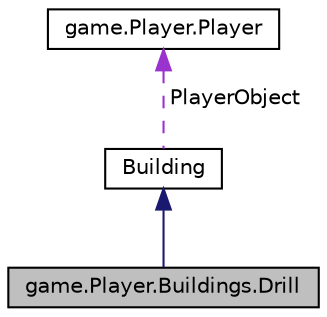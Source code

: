 digraph "game.Player.Buildings.Drill"
{
 // LATEX_PDF_SIZE
  edge [fontname="Helvetica",fontsize="10",labelfontname="Helvetica",labelfontsize="10"];
  node [fontname="Helvetica",fontsize="10",shape=record];
  Node1 [label="game.Player.Buildings.Drill",height=0.2,width=0.4,color="black", fillcolor="grey75", style="filled", fontcolor="black",tooltip="Класс Drill служит для добычи железа в замен на энергию."];
  Node2 -> Node1 [dir="back",color="midnightblue",fontsize="10",style="solid",fontname="Helvetica"];
  Node2 [label="Building",height=0.2,width=0.4,color="black", fillcolor="white", style="filled",URL="$a00116.html",tooltip="Класс Building даёт возможность строительства игроку. Так же предоставляет возможность улучшать здани..."];
  Node3 -> Node2 [dir="back",color="darkorchid3",fontsize="10",style="dashed",label=" PlayerObject" ,fontname="Helvetica"];
  Node3 [label="game.Player.Player",height=0.2,width=0.4,color="black", fillcolor="white", style="filled",URL="$a00112.html",tooltip="Класс Player хранит в себе информация о ресурсах. В хранение входит: кол-во каждого ресурса,..."];
}
